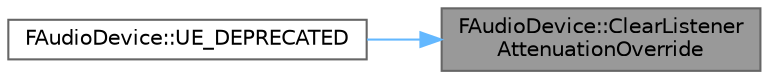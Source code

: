 digraph "FAudioDevice::ClearListenerAttenuationOverride"
{
 // INTERACTIVE_SVG=YES
 // LATEX_PDF_SIZE
  bgcolor="transparent";
  edge [fontname=Helvetica,fontsize=10,labelfontname=Helvetica,labelfontsize=10];
  node [fontname=Helvetica,fontsize=10,shape=box,height=0.2,width=0.4];
  rankdir="RL";
  Node1 [id="Node000001",label="FAudioDevice::ClearListener\lAttenuationOverride",height=0.2,width=0.4,color="gray40", fillcolor="grey60", style="filled", fontcolor="black",tooltip="Removes a listener attenuation override for the specified listener."];
  Node1 -> Node2 [id="edge1_Node000001_Node000002",dir="back",color="steelblue1",style="solid",tooltip=" "];
  Node2 [id="Node000002",label="FAudioDevice::UE_DEPRECATED",height=0.2,width=0.4,color="grey40", fillcolor="white", style="filled",URL="$d7/db1/classFAudioDevice.html#ae62603a5f0545d519c4a6ea9331659fc",tooltip="Removes a listener attenuation override."];
}
